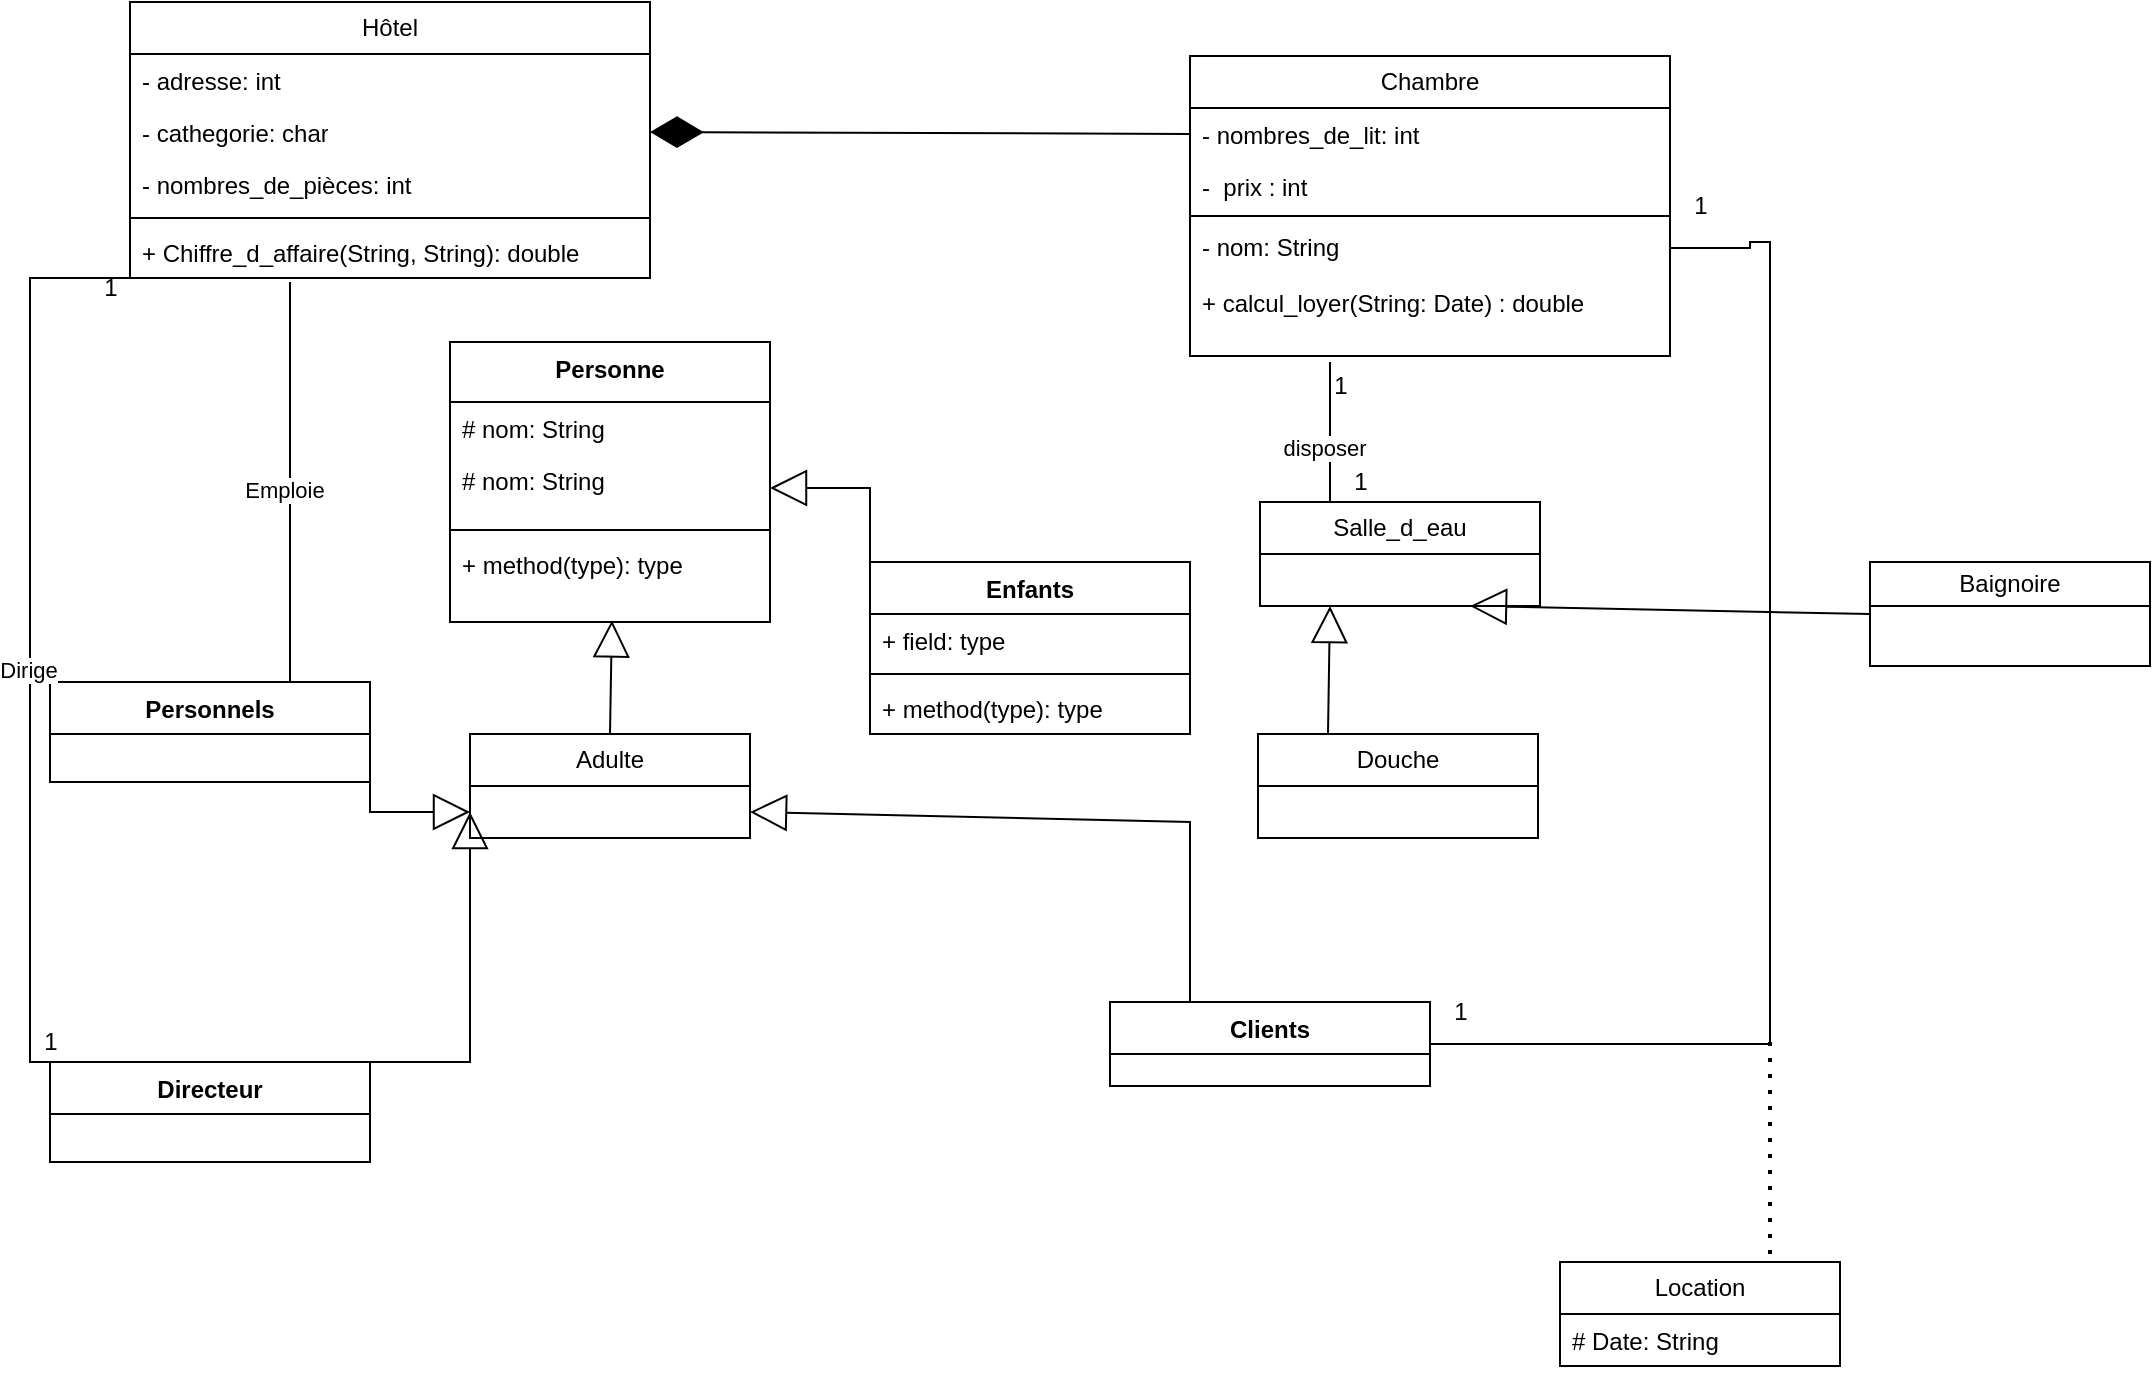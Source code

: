 <mxfile version="22.1.21" type="device">
  <diagram name="Page-1" id="653F1_I5VeoBvKlesbuT">
    <mxGraphModel dx="1877" dy="669" grid="1" gridSize="10" guides="1" tooltips="1" connect="1" arrows="1" fold="1" page="1" pageScale="1" pageWidth="827" pageHeight="1169" math="0" shadow="0">
      <root>
        <mxCell id="0" />
        <mxCell id="1" parent="0" />
        <object label="Hôtel" Hôtel="" id="fo7_aCAt4BOIIBPJPsNq-1">
          <mxCell style="swimlane;fontStyle=0;childLayout=stackLayout;horizontal=1;startSize=26;fillColor=none;horizontalStack=0;resizeParent=1;resizeParentMax=0;resizeLast=0;collapsible=1;marginBottom=0;whiteSpace=wrap;html=1;" parent="1" vertex="1">
            <mxGeometry x="40" y="50" width="260" height="138" as="geometry">
              <mxRectangle x="150" y="100" width="100" height="30" as="alternateBounds" />
            </mxGeometry>
          </mxCell>
        </object>
        <mxCell id="fo7_aCAt4BOIIBPJPsNq-2" value="- adresse: int&amp;nbsp;" style="text;strokeColor=none;fillColor=none;align=left;verticalAlign=top;spacingLeft=4;spacingRight=4;overflow=hidden;rotatable=0;points=[[0,0.5],[1,0.5]];portConstraint=eastwest;whiteSpace=wrap;html=1;" parent="fo7_aCAt4BOIIBPJPsNq-1" vertex="1">
          <mxGeometry y="26" width="260" height="26" as="geometry" />
        </mxCell>
        <mxCell id="fo7_aCAt4BOIIBPJPsNq-3" value="- cathegorie: char" style="text;strokeColor=none;fillColor=none;align=left;verticalAlign=top;spacingLeft=4;spacingRight=4;overflow=hidden;rotatable=0;points=[[0,0.5],[1,0.5]];portConstraint=eastwest;whiteSpace=wrap;html=1;" parent="fo7_aCAt4BOIIBPJPsNq-1" vertex="1">
          <mxGeometry y="52" width="260" height="26" as="geometry" />
        </mxCell>
        <mxCell id="fo7_aCAt4BOIIBPJPsNq-4" value="- nombres_de_pièces: int" style="text;strokeColor=none;fillColor=none;align=left;verticalAlign=top;spacingLeft=4;spacingRight=4;overflow=hidden;rotatable=0;points=[[0,0.5],[1,0.5]];portConstraint=eastwest;whiteSpace=wrap;html=1;" parent="fo7_aCAt4BOIIBPJPsNq-1" vertex="1">
          <mxGeometry y="78" width="260" height="26" as="geometry" />
        </mxCell>
        <mxCell id="fo7_aCAt4BOIIBPJPsNq-5" value="" style="line;strokeWidth=1;fillColor=none;align=left;verticalAlign=middle;spacingTop=-1;spacingLeft=3;spacingRight=3;rotatable=0;labelPosition=right;points=[];portConstraint=eastwest;strokeColor=inherit;" parent="fo7_aCAt4BOIIBPJPsNq-1" vertex="1">
          <mxGeometry y="104" width="260" height="8" as="geometry" />
        </mxCell>
        <mxCell id="fo7_aCAt4BOIIBPJPsNq-6" value="+ Chiffre_d_affaire(String, String): double" style="text;strokeColor=none;fillColor=none;align=left;verticalAlign=top;spacingLeft=4;spacingRight=4;overflow=hidden;rotatable=0;points=[[0,0.5],[1,0.5]];portConstraint=eastwest;whiteSpace=wrap;html=1;" parent="fo7_aCAt4BOIIBPJPsNq-1" vertex="1">
          <mxGeometry y="112" width="260" height="26" as="geometry" />
        </mxCell>
        <mxCell id="fo7_aCAt4BOIIBPJPsNq-7" value="Chambre" style="swimlane;fontStyle=0;childLayout=stackLayout;horizontal=1;startSize=26;fillColor=none;horizontalStack=0;resizeParent=1;resizeParentMax=0;resizeLast=0;collapsible=1;marginBottom=0;whiteSpace=wrap;html=1;" parent="1" vertex="1">
          <mxGeometry x="570" y="77" width="240" height="150" as="geometry" />
        </mxCell>
        <mxCell id="fo7_aCAt4BOIIBPJPsNq-8" value="- nombres_de_lit: int" style="text;strokeColor=none;fillColor=none;align=left;verticalAlign=top;spacingLeft=4;spacingRight=4;overflow=hidden;rotatable=0;points=[[0,0.5],[1,0.5]];portConstraint=eastwest;whiteSpace=wrap;html=1;" parent="fo7_aCAt4BOIIBPJPsNq-7" vertex="1">
          <mxGeometry y="26" width="240" height="26" as="geometry" />
        </mxCell>
        <mxCell id="fo7_aCAt4BOIIBPJPsNq-9" value="-&amp;nbsp; prix : int" style="text;strokeColor=none;fillColor=none;align=left;verticalAlign=top;spacingLeft=4;spacingRight=4;overflow=hidden;rotatable=0;points=[[0,0.5],[1,0.5]];portConstraint=eastwest;whiteSpace=wrap;html=1;" parent="fo7_aCAt4BOIIBPJPsNq-7" vertex="1">
          <mxGeometry y="52" width="240" height="26" as="geometry" />
        </mxCell>
        <mxCell id="fo7_aCAt4BOIIBPJPsNq-10" value="" style="line;strokeWidth=1;fillColor=none;align=left;verticalAlign=middle;spacingTop=-1;spacingLeft=3;spacingRight=3;rotatable=0;labelPosition=right;points=[];portConstraint=eastwest;strokeColor=inherit;" parent="fo7_aCAt4BOIIBPJPsNq-7" vertex="1">
          <mxGeometry y="78" width="240" height="4" as="geometry" />
        </mxCell>
        <mxCell id="fo7_aCAt4BOIIBPJPsNq-11" value="- nom: String" style="text;strokeColor=none;fillColor=none;align=left;verticalAlign=top;spacingLeft=4;spacingRight=4;overflow=hidden;rotatable=0;points=[[0,0.5],[1,0.5]];portConstraint=eastwest;whiteSpace=wrap;html=1;" parent="fo7_aCAt4BOIIBPJPsNq-7" vertex="1">
          <mxGeometry y="82" width="240" height="28" as="geometry" />
        </mxCell>
        <mxCell id="fo7_aCAt4BOIIBPJPsNq-12" value="+ calcul_loyer(String: Date) : double" style="text;strokeColor=none;fillColor=none;align=left;verticalAlign=top;spacingLeft=4;spacingRight=4;overflow=hidden;rotatable=0;points=[[0,0.5],[1,0.5]];portConstraint=eastwest;whiteSpace=wrap;html=1;" parent="fo7_aCAt4BOIIBPJPsNq-7" vertex="1">
          <mxGeometry y="110" width="240" height="40" as="geometry" />
        </mxCell>
        <mxCell id="fo7_aCAt4BOIIBPJPsNq-13" value="Personne" style="swimlane;fontStyle=1;align=center;verticalAlign=top;childLayout=stackLayout;horizontal=1;startSize=30;horizontalStack=0;resizeParent=1;resizeParentMax=0;resizeLast=0;collapsible=1;marginBottom=0;whiteSpace=wrap;html=1;" parent="1" vertex="1">
          <mxGeometry x="200" y="220" width="160" height="140" as="geometry" />
        </mxCell>
        <mxCell id="fo7_aCAt4BOIIBPJPsNq-14" value="# nom: String" style="text;strokeColor=none;fillColor=none;align=left;verticalAlign=top;spacingLeft=4;spacingRight=4;overflow=hidden;rotatable=0;points=[[0,0.5],[1,0.5]];portConstraint=eastwest;whiteSpace=wrap;html=1;" parent="fo7_aCAt4BOIIBPJPsNq-13" vertex="1">
          <mxGeometry y="30" width="160" height="26" as="geometry" />
        </mxCell>
        <mxCell id="fo7_aCAt4BOIIBPJPsNq-15" value="# nom: String" style="text;strokeColor=none;fillColor=none;align=left;verticalAlign=top;spacingLeft=4;spacingRight=4;overflow=hidden;rotatable=0;points=[[0,0.5],[1,0.5]];portConstraint=eastwest;whiteSpace=wrap;html=1;" parent="fo7_aCAt4BOIIBPJPsNq-13" vertex="1">
          <mxGeometry y="56" width="160" height="34" as="geometry" />
        </mxCell>
        <mxCell id="fo7_aCAt4BOIIBPJPsNq-16" value="" style="line;strokeWidth=1;fillColor=none;align=left;verticalAlign=middle;spacingTop=-1;spacingLeft=3;spacingRight=3;rotatable=0;labelPosition=right;points=[];portConstraint=eastwest;strokeColor=inherit;" parent="fo7_aCAt4BOIIBPJPsNq-13" vertex="1">
          <mxGeometry y="90" width="160" height="8" as="geometry" />
        </mxCell>
        <mxCell id="fo7_aCAt4BOIIBPJPsNq-17" value="+ method(type): type" style="text;strokeColor=none;fillColor=none;align=left;verticalAlign=top;spacingLeft=4;spacingRight=4;overflow=hidden;rotatable=0;points=[[0,0.5],[1,0.5]];portConstraint=eastwest;whiteSpace=wrap;html=1;" parent="fo7_aCAt4BOIIBPJPsNq-13" vertex="1">
          <mxGeometry y="98" width="160" height="42" as="geometry" />
        </mxCell>
        <mxCell id="fo7_aCAt4BOIIBPJPsNq-18" value="Enfants" style="swimlane;fontStyle=1;align=center;verticalAlign=top;childLayout=stackLayout;horizontal=1;startSize=26;horizontalStack=0;resizeParent=1;resizeParentMax=0;resizeLast=0;collapsible=1;marginBottom=0;whiteSpace=wrap;html=1;" parent="1" vertex="1">
          <mxGeometry x="410" y="330" width="160" height="86" as="geometry" />
        </mxCell>
        <mxCell id="fo7_aCAt4BOIIBPJPsNq-19" value="+ field: type" style="text;strokeColor=none;fillColor=none;align=left;verticalAlign=top;spacingLeft=4;spacingRight=4;overflow=hidden;rotatable=0;points=[[0,0.5],[1,0.5]];portConstraint=eastwest;whiteSpace=wrap;html=1;" parent="fo7_aCAt4BOIIBPJPsNq-18" vertex="1">
          <mxGeometry y="26" width="160" height="26" as="geometry" />
        </mxCell>
        <mxCell id="fo7_aCAt4BOIIBPJPsNq-20" value="" style="line;strokeWidth=1;fillColor=none;align=left;verticalAlign=middle;spacingTop=-1;spacingLeft=3;spacingRight=3;rotatable=0;labelPosition=right;points=[];portConstraint=eastwest;strokeColor=inherit;" parent="fo7_aCAt4BOIIBPJPsNq-18" vertex="1">
          <mxGeometry y="52" width="160" height="8" as="geometry" />
        </mxCell>
        <mxCell id="fo7_aCAt4BOIIBPJPsNq-21" value="+ method(type): type" style="text;strokeColor=none;fillColor=none;align=left;verticalAlign=top;spacingLeft=4;spacingRight=4;overflow=hidden;rotatable=0;points=[[0,0.5],[1,0.5]];portConstraint=eastwest;whiteSpace=wrap;html=1;" parent="fo7_aCAt4BOIIBPJPsNq-18" vertex="1">
          <mxGeometry y="60" width="160" height="26" as="geometry" />
        </mxCell>
        <mxCell id="fo7_aCAt4BOIIBPJPsNq-22" value="Personnels" style="swimlane;fontStyle=1;align=center;verticalAlign=top;childLayout=stackLayout;horizontal=1;startSize=26;horizontalStack=0;resizeParent=1;resizeParentMax=0;resizeLast=0;collapsible=1;marginBottom=0;whiteSpace=wrap;html=1;" parent="1" vertex="1">
          <mxGeometry y="390" width="160" height="50" as="geometry" />
        </mxCell>
        <mxCell id="fo7_aCAt4BOIIBPJPsNq-23" value="Clients&lt;br&gt;" style="swimlane;fontStyle=1;align=center;verticalAlign=top;childLayout=stackLayout;horizontal=1;startSize=26;horizontalStack=0;resizeParent=1;resizeParentMax=0;resizeLast=0;collapsible=1;marginBottom=0;whiteSpace=wrap;html=1;" parent="1" vertex="1">
          <mxGeometry x="530" y="550" width="160" height="42" as="geometry" />
        </mxCell>
        <mxCell id="fo7_aCAt4BOIIBPJPsNq-24" value="Directeur" style="swimlane;fontStyle=1;align=center;verticalAlign=top;childLayout=stackLayout;horizontal=1;startSize=26;horizontalStack=0;resizeParent=1;resizeParentMax=0;resizeLast=0;collapsible=1;marginBottom=0;whiteSpace=wrap;html=1;" parent="1" vertex="1">
          <mxGeometry y="580" width="160" height="50" as="geometry" />
        </mxCell>
        <mxCell id="fo7_aCAt4BOIIBPJPsNq-25" value="" style="endArrow=block;endSize=16;endFill=0;html=1;rounded=0;entryX=0;entryY=0.5;entryDx=0;entryDy=0;exitX=1;exitY=0.5;exitDx=0;exitDy=0;" parent="1" edge="1">
          <mxGeometry width="160" relative="1" as="geometry">
            <mxPoint x="160" y="429" as="sourcePoint" />
            <mxPoint x="210" y="455" as="targetPoint" />
            <Array as="points">
              <mxPoint x="160" y="455" />
            </Array>
          </mxGeometry>
        </mxCell>
        <mxCell id="fo7_aCAt4BOIIBPJPsNq-26" value="" style="endArrow=block;endSize=16;endFill=0;html=1;rounded=0;entryX=0;entryY=0.5;entryDx=0;entryDy=0;exitX=1;exitY=0;exitDx=0;exitDy=0;" parent="1" source="fo7_aCAt4BOIIBPJPsNq-24" edge="1">
          <mxGeometry width="160" relative="1" as="geometry">
            <mxPoint x="270" y="520" as="sourcePoint" />
            <mxPoint x="210" y="455" as="targetPoint" />
            <Array as="points">
              <mxPoint x="210" y="580" />
            </Array>
          </mxGeometry>
        </mxCell>
        <mxCell id="fo7_aCAt4BOIIBPJPsNq-27" value="1" style="text;html=1;align=center;verticalAlign=middle;resizable=0;points=[];autosize=1;strokeColor=none;fillColor=none;" parent="1" vertex="1">
          <mxGeometry x="15" y="178" width="30" height="30" as="geometry" />
        </mxCell>
        <mxCell id="fo7_aCAt4BOIIBPJPsNq-28" value="Adulte" style="swimlane;fontStyle=0;childLayout=stackLayout;horizontal=1;startSize=26;fillColor=none;horizontalStack=0;resizeParent=1;resizeParentMax=0;resizeLast=0;collapsible=1;marginBottom=0;whiteSpace=wrap;html=1;" parent="1" vertex="1">
          <mxGeometry x="210" y="416" width="140" height="52" as="geometry" />
        </mxCell>
        <mxCell id="fo7_aCAt4BOIIBPJPsNq-29" value="" style="endArrow=block;endSize=16;endFill=0;html=1;rounded=0;entryX=0.506;entryY=0.981;entryDx=0;entryDy=0;entryPerimeter=0;exitX=0.5;exitY=0;exitDx=0;exitDy=0;" parent="1" source="fo7_aCAt4BOIIBPJPsNq-28" target="fo7_aCAt4BOIIBPJPsNq-17" edge="1">
          <mxGeometry width="160" relative="1" as="geometry">
            <mxPoint x="231" y="400" as="sourcePoint" />
            <mxPoint x="229.5" y="370" as="targetPoint" />
          </mxGeometry>
        </mxCell>
        <mxCell id="fo7_aCAt4BOIIBPJPsNq-30" value="" style="endArrow=block;endSize=16;endFill=0;html=1;rounded=0;entryX=1;entryY=0.5;entryDx=0;entryDy=0;exitX=0;exitY=0.5;exitDx=0;exitDy=0;" parent="1" source="fo7_aCAt4BOIIBPJPsNq-19" target="fo7_aCAt4BOIIBPJPsNq-15" edge="1">
          <mxGeometry width="160" relative="1" as="geometry">
            <mxPoint x="470" y="399" as="sourcePoint" />
            <mxPoint x="470" y="310" as="targetPoint" />
            <Array as="points">
              <mxPoint x="410" y="293" />
            </Array>
          </mxGeometry>
        </mxCell>
        <mxCell id="fo7_aCAt4BOIIBPJPsNq-31" value="" style="endArrow=none;html=1;edgeStyle=orthogonalEdgeStyle;rounded=0;entryX=1.047;entryY=0.333;entryDx=0;entryDy=0;entryPerimeter=0;exitX=0.25;exitY=0;exitDx=0;exitDy=0;" parent="1" source="fo7_aCAt4BOIIBPJPsNq-24" target="fo7_aCAt4BOIIBPJPsNq-27" edge="1">
          <mxGeometry relative="1" as="geometry">
            <mxPoint x="-90" y="340" as="sourcePoint" />
            <mxPoint x="70" y="340" as="targetPoint" />
            <Array as="points">
              <mxPoint x="-10" y="580" />
              <mxPoint x="-10" y="188" />
            </Array>
          </mxGeometry>
        </mxCell>
        <mxCell id="fo7_aCAt4BOIIBPJPsNq-32" value="Dirige" style="edgeLabel;html=1;align=center;verticalAlign=middle;resizable=0;points=[];" parent="fo7_aCAt4BOIIBPJPsNq-31" vertex="1" connectable="0">
          <mxGeometry x="-0.012" y="1" relative="1" as="geometry">
            <mxPoint as="offset" />
          </mxGeometry>
        </mxCell>
        <mxCell id="fo7_aCAt4BOIIBPJPsNq-33" value="" style="endArrow=none;html=1;edgeStyle=orthogonalEdgeStyle;rounded=0;exitX=0.75;exitY=0;exitDx=0;exitDy=0;" parent="1" source="fo7_aCAt4BOIIBPJPsNq-22" edge="1">
          <mxGeometry relative="1" as="geometry">
            <mxPoint x="-10" y="296.5" as="sourcePoint" />
            <mxPoint x="120" y="190" as="targetPoint" />
          </mxGeometry>
        </mxCell>
        <mxCell id="fo7_aCAt4BOIIBPJPsNq-34" value="Emploie" style="edgeLabel;html=1;align=center;verticalAlign=middle;resizable=0;points=[];" parent="fo7_aCAt4BOIIBPJPsNq-33" vertex="1" connectable="0">
          <mxGeometry x="-0.034" y="3" relative="1" as="geometry">
            <mxPoint y="1" as="offset" />
          </mxGeometry>
        </mxCell>
        <mxCell id="fo7_aCAt4BOIIBPJPsNq-35" value="" style="endArrow=none;dashed=1;html=1;dashPattern=1 3;strokeWidth=2;rounded=0;entryX=0.75;entryY=0;entryDx=0;entryDy=0;" parent="1" target="fo7_aCAt4BOIIBPJPsNq-38" edge="1">
          <mxGeometry width="50" height="50" relative="1" as="geometry">
            <mxPoint x="860" y="570" as="sourcePoint" />
            <mxPoint x="850" y="630" as="targetPoint" />
          </mxGeometry>
        </mxCell>
        <mxCell id="fo7_aCAt4BOIIBPJPsNq-36" value="" style="endArrow=none;html=1;edgeStyle=orthogonalEdgeStyle;rounded=0;entryX=1;entryY=0.5;entryDx=0;entryDy=0;exitX=1;exitY=0.5;exitDx=0;exitDy=0;" parent="1" source="fo7_aCAt4BOIIBPJPsNq-23" target="fo7_aCAt4BOIIBPJPsNq-11" edge="1">
          <mxGeometry relative="1" as="geometry">
            <mxPoint x="850" y="500" as="sourcePoint" />
            <mxPoint x="830" y="432.5" as="targetPoint" />
            <Array as="points">
              <mxPoint x="860" y="571" />
              <mxPoint x="860" y="170" />
              <mxPoint x="850" y="170" />
              <mxPoint x="850" y="173" />
            </Array>
          </mxGeometry>
        </mxCell>
        <mxCell id="fo7_aCAt4BOIIBPJPsNq-37" value="" style="endArrow=block;endSize=16;endFill=0;html=1;rounded=0;entryX=1;entryY=0.5;entryDx=0;entryDy=0;exitX=0.25;exitY=0;exitDx=0;exitDy=0;" parent="1" source="fo7_aCAt4BOIIBPJPsNq-23" edge="1">
          <mxGeometry width="160" relative="1" as="geometry">
            <mxPoint x="530" y="533" as="sourcePoint" />
            <mxPoint x="350" y="455" as="targetPoint" />
            <Array as="points">
              <mxPoint x="570" y="460" />
            </Array>
          </mxGeometry>
        </mxCell>
        <mxCell id="fo7_aCAt4BOIIBPJPsNq-38" value="Location" style="swimlane;fontStyle=0;childLayout=stackLayout;horizontal=1;startSize=26;fillColor=none;horizontalStack=0;resizeParent=1;resizeParentMax=0;resizeLast=0;collapsible=1;marginBottom=0;whiteSpace=wrap;html=1;" parent="1" vertex="1">
          <mxGeometry x="755" y="680" width="140" height="52" as="geometry" />
        </mxCell>
        <mxCell id="fo7_aCAt4BOIIBPJPsNq-39" value="# Date: String" style="text;strokeColor=none;fillColor=none;align=left;verticalAlign=top;spacingLeft=4;spacingRight=4;overflow=hidden;rotatable=0;points=[[0,0.5],[1,0.5]];portConstraint=eastwest;whiteSpace=wrap;html=1;" parent="fo7_aCAt4BOIIBPJPsNq-38" vertex="1">
          <mxGeometry y="26" width="140" height="26" as="geometry" />
        </mxCell>
        <mxCell id="fo7_aCAt4BOIIBPJPsNq-40" value="" style="endArrow=diamondThin;endFill=1;endSize=24;html=1;rounded=0;entryX=1;entryY=0.5;entryDx=0;entryDy=0;exitX=0;exitY=0.5;exitDx=0;exitDy=0;" parent="1" source="fo7_aCAt4BOIIBPJPsNq-8" target="fo7_aCAt4BOIIBPJPsNq-3" edge="1">
          <mxGeometry width="160" relative="1" as="geometry">
            <mxPoint x="334" y="111.5" as="sourcePoint" />
            <mxPoint x="494" y="111.5" as="targetPoint" />
          </mxGeometry>
        </mxCell>
        <mxCell id="fo7_aCAt4BOIIBPJPsNq-41" value="Salle_d_eau" style="swimlane;fontStyle=0;childLayout=stackLayout;horizontal=1;startSize=26;fillColor=none;horizontalStack=0;resizeParent=1;resizeParentMax=0;resizeLast=0;collapsible=1;marginBottom=0;whiteSpace=wrap;html=1;" parent="1" vertex="1">
          <mxGeometry x="605" y="300" width="140" height="52" as="geometry" />
        </mxCell>
        <mxCell id="fo7_aCAt4BOIIBPJPsNq-42" value="Douche" style="swimlane;fontStyle=0;childLayout=stackLayout;horizontal=1;startSize=26;fillColor=none;horizontalStack=0;resizeParent=1;resizeParentMax=0;resizeLast=0;collapsible=1;marginBottom=0;whiteSpace=wrap;html=1;" parent="1" vertex="1">
          <mxGeometry x="604" y="416" width="140" height="52" as="geometry" />
        </mxCell>
        <mxCell id="fo7_aCAt4BOIIBPJPsNq-43" value="Baignoire" style="swimlane;fontStyle=0;childLayout=stackLayout;horizontal=1;startSize=22;fillColor=none;horizontalStack=0;resizeParent=1;resizeParentMax=0;resizeLast=0;collapsible=1;marginBottom=0;whiteSpace=wrap;html=1;" parent="1" vertex="1">
          <mxGeometry x="910" y="330" width="140" height="52" as="geometry" />
        </mxCell>
        <mxCell id="fo7_aCAt4BOIIBPJPsNq-44" value="" style="endArrow=block;endSize=16;endFill=0;html=1;rounded=0;entryX=0.25;entryY=1;entryDx=0;entryDy=0;exitX=0.25;exitY=0;exitDx=0;exitDy=0;" parent="1" source="fo7_aCAt4BOIIBPJPsNq-42" target="fo7_aCAt4BOIIBPJPsNq-41" edge="1">
          <mxGeometry width="160" relative="1" as="geometry">
            <mxPoint x="420" y="379" as="sourcePoint" />
            <mxPoint x="370" y="303" as="targetPoint" />
            <Array as="points" />
          </mxGeometry>
        </mxCell>
        <mxCell id="fo7_aCAt4BOIIBPJPsNq-45" value="" style="endArrow=block;endSize=16;endFill=0;html=1;rounded=0;entryX=0.75;entryY=1;entryDx=0;entryDy=0;exitX=0;exitY=0.5;exitDx=0;exitDy=0;" parent="1" source="fo7_aCAt4BOIIBPJPsNq-43" target="fo7_aCAt4BOIIBPJPsNq-41" edge="1">
          <mxGeometry width="160" relative="1" as="geometry">
            <mxPoint x="690" y="416" as="sourcePoint" />
            <mxPoint x="690" y="352" as="targetPoint" />
            <Array as="points" />
          </mxGeometry>
        </mxCell>
        <mxCell id="fo7_aCAt4BOIIBPJPsNq-46" value="" style="endArrow=none;html=1;edgeStyle=orthogonalEdgeStyle;rounded=0;entryX=0.25;entryY=0;entryDx=0;entryDy=0;" parent="1" edge="1">
          <mxGeometry relative="1" as="geometry">
            <mxPoint x="640" y="230" as="sourcePoint" />
            <mxPoint x="660" y="300" as="targetPoint" />
            <Array as="points">
              <mxPoint x="640" y="300" />
            </Array>
          </mxGeometry>
        </mxCell>
        <mxCell id="fo7_aCAt4BOIIBPJPsNq-47" value="disposer" style="edgeLabel;html=1;align=center;verticalAlign=middle;resizable=0;points=[];" parent="fo7_aCAt4BOIIBPJPsNq-46" vertex="1" connectable="0">
          <mxGeometry x="-0.302" y="2" relative="1" as="geometry">
            <mxPoint x="-5" y="11" as="offset" />
          </mxGeometry>
        </mxCell>
        <mxCell id="fo7_aCAt4BOIIBPJPsNq-48" value="1" style="text;html=1;align=center;verticalAlign=middle;resizable=0;points=[];autosize=1;strokeColor=none;fillColor=none;" parent="1" vertex="1">
          <mxGeometry x="-15" y="555" width="30" height="30" as="geometry" />
        </mxCell>
        <mxCell id="fo7_aCAt4BOIIBPJPsNq-49" value="1" style="text;html=1;align=center;verticalAlign=middle;resizable=0;points=[];autosize=1;strokeColor=none;fillColor=none;" parent="1" vertex="1">
          <mxGeometry x="640" y="275" width="30" height="30" as="geometry" />
        </mxCell>
        <mxCell id="fo7_aCAt4BOIIBPJPsNq-50" value="1" style="text;html=1;align=center;verticalAlign=middle;resizable=0;points=[];autosize=1;strokeColor=none;fillColor=none;" parent="1" vertex="1">
          <mxGeometry x="630" y="227" width="30" height="30" as="geometry" />
        </mxCell>
        <mxCell id="fo7_aCAt4BOIIBPJPsNq-51" value="1" style="text;html=1;align=center;verticalAlign=middle;resizable=0;points=[];autosize=1;strokeColor=none;fillColor=none;" parent="1" vertex="1">
          <mxGeometry x="690" y="540" width="30" height="30" as="geometry" />
        </mxCell>
        <mxCell id="fo7_aCAt4BOIIBPJPsNq-52" value="1" style="text;html=1;align=center;verticalAlign=middle;resizable=0;points=[];autosize=1;strokeColor=none;fillColor=none;" parent="1" vertex="1">
          <mxGeometry x="810" y="137" width="30" height="30" as="geometry" />
        </mxCell>
      </root>
    </mxGraphModel>
  </diagram>
</mxfile>

